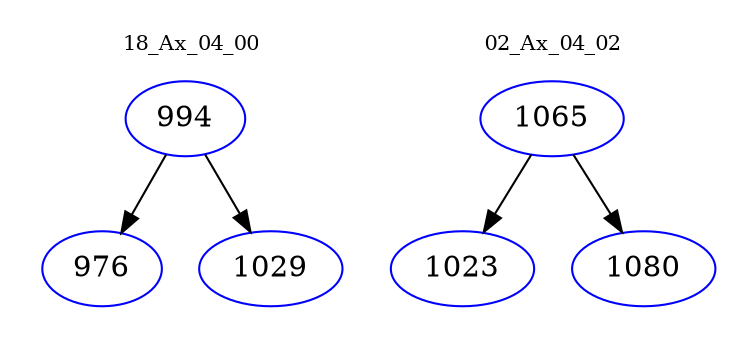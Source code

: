 digraph{
subgraph cluster_0 {
color = white
label = "18_Ax_04_00";
fontsize=10;
T0_994 [label="994", color="blue"]
T0_994 -> T0_976 [color="black"]
T0_976 [label="976", color="blue"]
T0_994 -> T0_1029 [color="black"]
T0_1029 [label="1029", color="blue"]
}
subgraph cluster_1 {
color = white
label = "02_Ax_04_02";
fontsize=10;
T1_1065 [label="1065", color="blue"]
T1_1065 -> T1_1023 [color="black"]
T1_1023 [label="1023", color="blue"]
T1_1065 -> T1_1080 [color="black"]
T1_1080 [label="1080", color="blue"]
}
}

